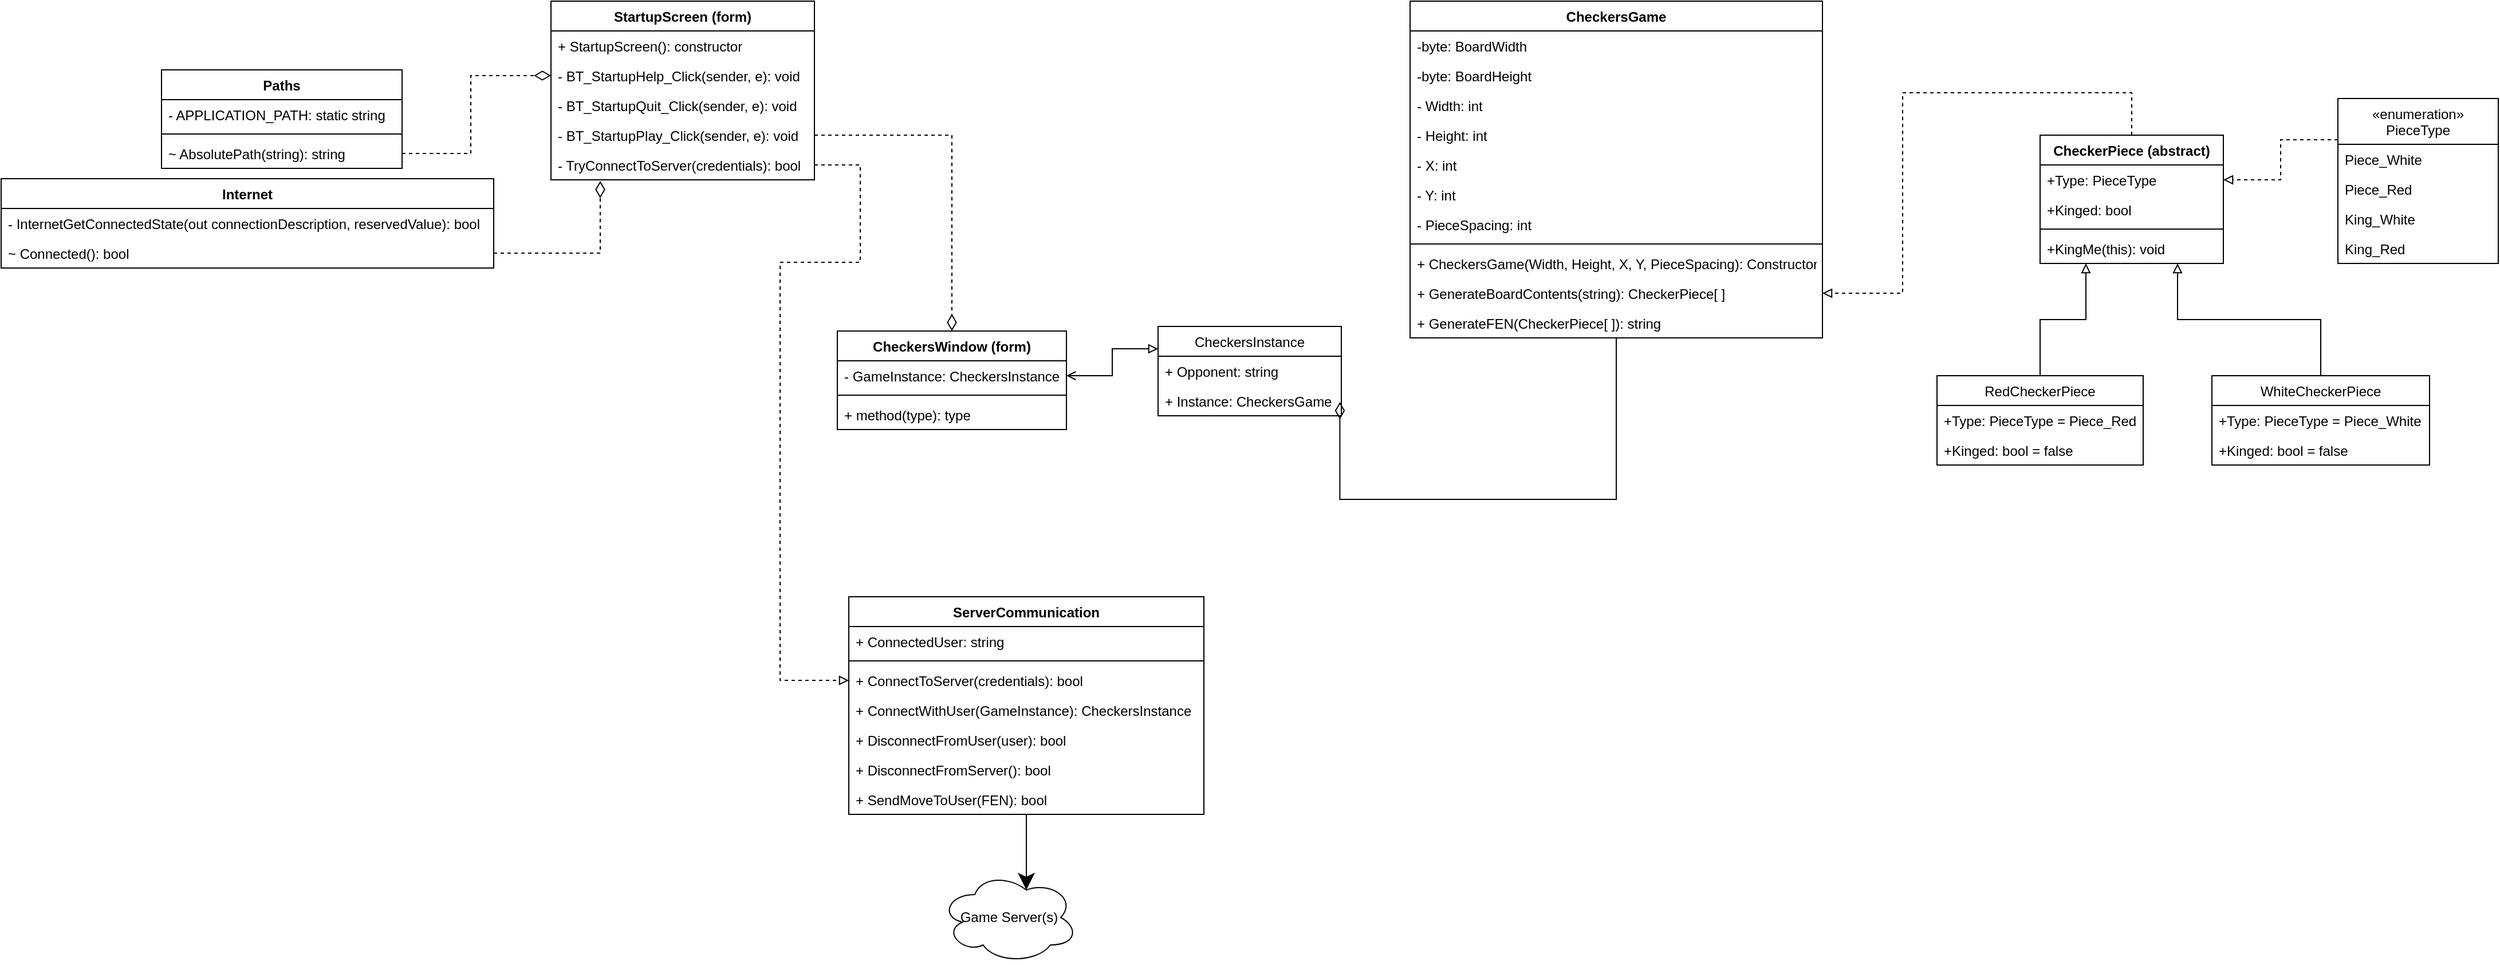 <mxfile version="16.6.1" type="device"><diagram id="C5RBs43oDa-KdzZeNtuy" name="Page-1"><mxGraphModel dx="2324" dy="1971" grid="1" gridSize="10" guides="1" tooltips="1" connect="1" arrows="1" fold="1" page="1" pageScale="1" pageWidth="827" pageHeight="1169" math="0" shadow="0"><root><mxCell id="WIyWlLk6GJQsqaUBKTNV-0"/><mxCell id="WIyWlLk6GJQsqaUBKTNV-1" parent="WIyWlLk6GJQsqaUBKTNV-0"/><mxCell id="5TLwTlq9-HVgNU7Yz4sA-12" style="edgeStyle=orthogonalEdgeStyle;rounded=0;orthogonalLoop=1;jettySize=auto;html=1;exitX=0.25;exitY=1;exitDx=0;exitDy=0;entryX=0.5;entryY=0;entryDx=0;entryDy=0;startArrow=block;startFill=0;endArrow=none;endFill=0;" edge="1" parent="WIyWlLk6GJQsqaUBKTNV-1" source="5TLwTlq9-HVgNU7Yz4sA-21" target="5TLwTlq9-HVgNU7Yz4sA-8"><mxGeometry relative="1" as="geometry"><mxPoint x="1125" y="179" as="sourcePoint"/></mxGeometry></mxCell><mxCell id="5TLwTlq9-HVgNU7Yz4sA-13" style="edgeStyle=orthogonalEdgeStyle;rounded=0;orthogonalLoop=1;jettySize=auto;html=1;exitX=0.75;exitY=1;exitDx=0;exitDy=0;entryX=0.5;entryY=0;entryDx=0;entryDy=0;startArrow=block;startFill=0;endArrow=none;endFill=0;" edge="1" parent="WIyWlLk6GJQsqaUBKTNV-1" source="5TLwTlq9-HVgNU7Yz4sA-21" target="5TLwTlq9-HVgNU7Yz4sA-4"><mxGeometry relative="1" as="geometry"><mxPoint x="1195" y="179" as="sourcePoint"/></mxGeometry></mxCell><mxCell id="5TLwTlq9-HVgNU7Yz4sA-4" value="WhiteCheckerPiece" style="swimlane;fontStyle=0;childLayout=stackLayout;horizontal=1;startSize=26;fillColor=none;horizontalStack=0;resizeParent=1;resizeParentMax=0;resizeLast=0;collapsible=1;marginBottom=0;" vertex="1" parent="WIyWlLk6GJQsqaUBKTNV-1"><mxGeometry x="1230" y="287" width="190" height="78" as="geometry"/></mxCell><mxCell id="5TLwTlq9-HVgNU7Yz4sA-5" value="+Type: PieceType = Piece_White" style="text;strokeColor=none;fillColor=none;align=left;verticalAlign=top;spacingLeft=4;spacingRight=4;overflow=hidden;rotatable=0;points=[[0,0.5],[1,0.5]];portConstraint=eastwest;" vertex="1" parent="5TLwTlq9-HVgNU7Yz4sA-4"><mxGeometry y="26" width="190" height="26" as="geometry"/></mxCell><mxCell id="5TLwTlq9-HVgNU7Yz4sA-6" value="+Kinged: bool = false" style="text;strokeColor=none;fillColor=none;align=left;verticalAlign=top;spacingLeft=4;spacingRight=4;overflow=hidden;rotatable=0;points=[[0,0.5],[1,0.5]];portConstraint=eastwest;" vertex="1" parent="5TLwTlq9-HVgNU7Yz4sA-4"><mxGeometry y="52" width="190" height="26" as="geometry"/></mxCell><mxCell id="5TLwTlq9-HVgNU7Yz4sA-8" value="RedCheckerPiece" style="swimlane;fontStyle=0;childLayout=stackLayout;horizontal=1;startSize=26;fillColor=none;horizontalStack=0;resizeParent=1;resizeParentMax=0;resizeLast=0;collapsible=1;marginBottom=0;" vertex="1" parent="WIyWlLk6GJQsqaUBKTNV-1"><mxGeometry x="990" y="287" width="180" height="78" as="geometry"/></mxCell><mxCell id="5TLwTlq9-HVgNU7Yz4sA-9" value="+Type: PieceType = Piece_Red" style="text;strokeColor=none;fillColor=none;align=left;verticalAlign=top;spacingLeft=4;spacingRight=4;overflow=hidden;rotatable=0;points=[[0,0.5],[1,0.5]];portConstraint=eastwest;" vertex="1" parent="5TLwTlq9-HVgNU7Yz4sA-8"><mxGeometry y="26" width="180" height="26" as="geometry"/></mxCell><mxCell id="5TLwTlq9-HVgNU7Yz4sA-10" value="+Kinged: bool = false" style="text;strokeColor=none;fillColor=none;align=left;verticalAlign=top;spacingLeft=4;spacingRight=4;overflow=hidden;rotatable=0;points=[[0,0.5],[1,0.5]];portConstraint=eastwest;" vertex="1" parent="5TLwTlq9-HVgNU7Yz4sA-8"><mxGeometry y="52" width="180" height="26" as="geometry"/></mxCell><mxCell id="5TLwTlq9-HVgNU7Yz4sA-25" style="edgeStyle=orthogonalEdgeStyle;rounded=0;orthogonalLoop=1;jettySize=auto;html=1;exitX=0;exitY=0.25;exitDx=0;exitDy=0;entryX=1;entryY=0.5;entryDx=0;entryDy=0;dashed=1;endArrow=block;endFill=0;" edge="1" parent="WIyWlLk6GJQsqaUBKTNV-1" source="5TLwTlq9-HVgNU7Yz4sA-16" target="5TLwTlq9-HVgNU7Yz4sA-1"><mxGeometry relative="1" as="geometry"/></mxCell><mxCell id="5TLwTlq9-HVgNU7Yz4sA-16" value="«enumeration»&#10;PieceType" style="swimlane;fontStyle=0;childLayout=stackLayout;horizontal=1;startSize=40;fillColor=none;horizontalStack=0;resizeParent=1;resizeParentMax=0;resizeLast=0;collapsible=1;marginBottom=0;" vertex="1" parent="WIyWlLk6GJQsqaUBKTNV-1"><mxGeometry x="1340" y="45" width="140" height="144" as="geometry"/></mxCell><mxCell id="5TLwTlq9-HVgNU7Yz4sA-17" value="Piece_White" style="text;strokeColor=none;fillColor=none;align=left;verticalAlign=top;spacingLeft=4;spacingRight=4;overflow=hidden;rotatable=0;points=[[0,0.5],[1,0.5]];portConstraint=eastwest;" vertex="1" parent="5TLwTlq9-HVgNU7Yz4sA-16"><mxGeometry y="40" width="140" height="26" as="geometry"/></mxCell><mxCell id="5TLwTlq9-HVgNU7Yz4sA-18" value="Piece_Red" style="text;strokeColor=none;fillColor=none;align=left;verticalAlign=top;spacingLeft=4;spacingRight=4;overflow=hidden;rotatable=0;points=[[0,0.5],[1,0.5]];portConstraint=eastwest;" vertex="1" parent="5TLwTlq9-HVgNU7Yz4sA-16"><mxGeometry y="66" width="140" height="26" as="geometry"/></mxCell><mxCell id="5TLwTlq9-HVgNU7Yz4sA-19" value="King_White" style="text;strokeColor=none;fillColor=none;align=left;verticalAlign=top;spacingLeft=4;spacingRight=4;overflow=hidden;rotatable=0;points=[[0,0.5],[1,0.5]];portConstraint=eastwest;" vertex="1" parent="5TLwTlq9-HVgNU7Yz4sA-16"><mxGeometry y="92" width="140" height="26" as="geometry"/></mxCell><mxCell id="5TLwTlq9-HVgNU7Yz4sA-20" value="King_Red" style="text;strokeColor=none;fillColor=none;align=left;verticalAlign=top;spacingLeft=4;spacingRight=4;overflow=hidden;rotatable=0;points=[[0,0.5],[1,0.5]];portConstraint=eastwest;" vertex="1" parent="5TLwTlq9-HVgNU7Yz4sA-16"><mxGeometry y="118" width="140" height="26" as="geometry"/></mxCell><mxCell id="5TLwTlq9-HVgNU7Yz4sA-32" style="edgeStyle=orthogonalEdgeStyle;rounded=0;orthogonalLoop=1;jettySize=auto;html=1;exitX=0.5;exitY=0;exitDx=0;exitDy=0;entryX=1;entryY=0.5;entryDx=0;entryDy=0;dashed=1;endArrow=block;endFill=0;" edge="1" parent="WIyWlLk6GJQsqaUBKTNV-1" source="5TLwTlq9-HVgNU7Yz4sA-21" target="5TLwTlq9-HVgNU7Yz4sA-29"><mxGeometry relative="1" as="geometry"><Array as="points"><mxPoint x="1160" y="40"/><mxPoint x="960" y="40"/><mxPoint x="960" y="215"/></Array></mxGeometry></mxCell><mxCell id="5TLwTlq9-HVgNU7Yz4sA-21" value="CheckerPiece (abstract)" style="swimlane;fontStyle=1;align=center;verticalAlign=top;childLayout=stackLayout;horizontal=1;startSize=26;horizontalStack=0;resizeParent=1;resizeParentMax=0;resizeLast=0;collapsible=1;marginBottom=0;" vertex="1" parent="WIyWlLk6GJQsqaUBKTNV-1"><mxGeometry x="1080" y="77" width="160" height="112" as="geometry"><mxRectangle x="120" y="38" width="110" height="26" as="alternateBounds"/></mxGeometry></mxCell><mxCell id="5TLwTlq9-HVgNU7Yz4sA-1" value="+Type: PieceType" style="text;strokeColor=none;fillColor=none;align=left;verticalAlign=top;spacingLeft=4;spacingRight=4;overflow=hidden;rotatable=0;points=[[0,0.5],[1,0.5]];portConstraint=eastwest;" vertex="1" parent="5TLwTlq9-HVgNU7Yz4sA-21"><mxGeometry y="26" width="160" height="26" as="geometry"/></mxCell><mxCell id="5TLwTlq9-HVgNU7Yz4sA-2" value="+Kinged: bool" style="text;strokeColor=none;fillColor=none;align=left;verticalAlign=top;spacingLeft=4;spacingRight=4;overflow=hidden;rotatable=0;points=[[0,0.5],[1,0.5]];portConstraint=eastwest;" vertex="1" parent="5TLwTlq9-HVgNU7Yz4sA-21"><mxGeometry y="52" width="160" height="26" as="geometry"/></mxCell><mxCell id="5TLwTlq9-HVgNU7Yz4sA-23" value="" style="line;strokeWidth=1;fillColor=none;align=left;verticalAlign=middle;spacingTop=-1;spacingLeft=3;spacingRight=3;rotatable=0;labelPosition=right;points=[];portConstraint=eastwest;" vertex="1" parent="5TLwTlq9-HVgNU7Yz4sA-21"><mxGeometry y="78" width="160" height="8" as="geometry"/></mxCell><mxCell id="5TLwTlq9-HVgNU7Yz4sA-24" value="+KingMe(this): void" style="text;strokeColor=none;fillColor=none;align=left;verticalAlign=top;spacingLeft=4;spacingRight=4;overflow=hidden;rotatable=0;points=[[0,0.5],[1,0.5]];portConstraint=eastwest;" vertex="1" parent="5TLwTlq9-HVgNU7Yz4sA-21"><mxGeometry y="86" width="160" height="26" as="geometry"/></mxCell><mxCell id="5TLwTlq9-HVgNU7Yz4sA-83" style="edgeStyle=orthogonalEdgeStyle;rounded=0;orthogonalLoop=1;jettySize=auto;html=1;exitX=0.5;exitY=1;exitDx=0;exitDy=0;endArrow=diamondThin;endFill=0;entryX=0.992;entryY=0.538;entryDx=0;entryDy=0;entryPerimeter=0;strokeWidth=1;endSize=12;" edge="1" parent="WIyWlLk6GJQsqaUBKTNV-1" source="5TLwTlq9-HVgNU7Yz4sA-26" target="5TLwTlq9-HVgNU7Yz4sA-53"><mxGeometry relative="1" as="geometry"><mxPoint x="630" y="394" as="targetPoint"/><Array as="points"><mxPoint x="710" y="395"/></Array></mxGeometry></mxCell><mxCell id="5TLwTlq9-HVgNU7Yz4sA-26" value="CheckersGame" style="swimlane;fontStyle=1;align=center;verticalAlign=top;childLayout=stackLayout;horizontal=1;startSize=26;horizontalStack=0;resizeParent=1;resizeParentMax=0;resizeLast=0;collapsible=1;marginBottom=0;" vertex="1" parent="WIyWlLk6GJQsqaUBKTNV-1"><mxGeometry x="530" y="-40" width="360" height="294" as="geometry"><mxRectangle x="530" y="138" width="120" height="26" as="alternateBounds"/></mxGeometry></mxCell><mxCell id="5TLwTlq9-HVgNU7Yz4sA-27" value="-byte: BoardWidth" style="text;strokeColor=none;fillColor=none;align=left;verticalAlign=top;spacingLeft=4;spacingRight=4;overflow=hidden;rotatable=0;points=[[0,0.5],[1,0.5]];portConstraint=eastwest;" vertex="1" parent="5TLwTlq9-HVgNU7Yz4sA-26"><mxGeometry y="26" width="360" height="26" as="geometry"/></mxCell><mxCell id="5TLwTlq9-HVgNU7Yz4sA-30" value="-byte: BoardHeight" style="text;strokeColor=none;fillColor=none;align=left;verticalAlign=top;spacingLeft=4;spacingRight=4;overflow=hidden;rotatable=0;points=[[0,0.5],[1,0.5]];portConstraint=eastwest;" vertex="1" parent="5TLwTlq9-HVgNU7Yz4sA-26"><mxGeometry y="52" width="360" height="26" as="geometry"/></mxCell><mxCell id="5TLwTlq9-HVgNU7Yz4sA-75" value="- Width: int" style="text;strokeColor=none;fillColor=none;align=left;verticalAlign=top;spacingLeft=4;spacingRight=4;overflow=hidden;rotatable=0;points=[[0,0.5],[1,0.5]];portConstraint=eastwest;" vertex="1" parent="5TLwTlq9-HVgNU7Yz4sA-26"><mxGeometry y="78" width="360" height="26" as="geometry"/></mxCell><mxCell id="5TLwTlq9-HVgNU7Yz4sA-76" value="- Height: int" style="text;strokeColor=none;fillColor=none;align=left;verticalAlign=top;spacingLeft=4;spacingRight=4;overflow=hidden;rotatable=0;points=[[0,0.5],[1,0.5]];portConstraint=eastwest;" vertex="1" parent="5TLwTlq9-HVgNU7Yz4sA-26"><mxGeometry y="104" width="360" height="26" as="geometry"/></mxCell><mxCell id="5TLwTlq9-HVgNU7Yz4sA-80" value="- X: int" style="text;strokeColor=none;fillColor=none;align=left;verticalAlign=top;spacingLeft=4;spacingRight=4;overflow=hidden;rotatable=0;points=[[0,0.5],[1,0.5]];portConstraint=eastwest;" vertex="1" parent="5TLwTlq9-HVgNU7Yz4sA-26"><mxGeometry y="130" width="360" height="26" as="geometry"/></mxCell><mxCell id="5TLwTlq9-HVgNU7Yz4sA-82" value="- Y: int" style="text;strokeColor=none;fillColor=none;align=left;verticalAlign=top;spacingLeft=4;spacingRight=4;overflow=hidden;rotatable=0;points=[[0,0.5],[1,0.5]];portConstraint=eastwest;" vertex="1" parent="5TLwTlq9-HVgNU7Yz4sA-26"><mxGeometry y="156" width="360" height="26" as="geometry"/></mxCell><mxCell id="5TLwTlq9-HVgNU7Yz4sA-81" value="- PieceSpacing: int" style="text;strokeColor=none;fillColor=none;align=left;verticalAlign=top;spacingLeft=4;spacingRight=4;overflow=hidden;rotatable=0;points=[[0,0.5],[1,0.5]];portConstraint=eastwest;" vertex="1" parent="5TLwTlq9-HVgNU7Yz4sA-26"><mxGeometry y="182" width="360" height="26" as="geometry"/></mxCell><mxCell id="5TLwTlq9-HVgNU7Yz4sA-28" value="" style="line;strokeWidth=1;fillColor=none;align=left;verticalAlign=middle;spacingTop=-1;spacingLeft=3;spacingRight=3;rotatable=0;labelPosition=right;points=[];portConstraint=eastwest;" vertex="1" parent="5TLwTlq9-HVgNU7Yz4sA-26"><mxGeometry y="208" width="360" height="8" as="geometry"/></mxCell><mxCell id="5TLwTlq9-HVgNU7Yz4sA-74" value="+ CheckersGame(Width, Height, X, Y, PieceSpacing): Constructor" style="text;strokeColor=none;fillColor=none;align=left;verticalAlign=top;spacingLeft=4;spacingRight=4;overflow=hidden;rotatable=0;points=[[0,0.5],[1,0.5]];portConstraint=eastwest;" vertex="1" parent="5TLwTlq9-HVgNU7Yz4sA-26"><mxGeometry y="216" width="360" height="26" as="geometry"/></mxCell><mxCell id="5TLwTlq9-HVgNU7Yz4sA-29" value="+ GenerateBoardContents(string): CheckerPiece[ ]" style="text;strokeColor=none;fillColor=none;align=left;verticalAlign=top;spacingLeft=4;spacingRight=4;overflow=hidden;rotatable=0;points=[[0,0.5],[1,0.5]];portConstraint=eastwest;" vertex="1" parent="5TLwTlq9-HVgNU7Yz4sA-26"><mxGeometry y="242" width="360" height="26" as="geometry"/></mxCell><mxCell id="5TLwTlq9-HVgNU7Yz4sA-33" value="+ GenerateFEN(CheckerPiece[ ]): string" style="text;strokeColor=none;fillColor=none;align=left;verticalAlign=top;spacingLeft=4;spacingRight=4;overflow=hidden;rotatable=0;points=[[0,0.5],[1,0.5]];portConstraint=eastwest;" vertex="1" parent="5TLwTlq9-HVgNU7Yz4sA-26"><mxGeometry y="268" width="360" height="26" as="geometry"/></mxCell><mxCell id="5TLwTlq9-HVgNU7Yz4sA-94" style="edgeStyle=orthogonalEdgeStyle;rounded=0;orthogonalLoop=1;jettySize=auto;html=1;exitX=0.5;exitY=1;exitDx=0;exitDy=0;entryX=0.625;entryY=0.2;entryDx=0;entryDy=0;entryPerimeter=0;startArrow=none;startFill=0;endArrow=classic;endFill=1;endSize=12;strokeWidth=1;" edge="1" parent="WIyWlLk6GJQsqaUBKTNV-1" source="5TLwTlq9-HVgNU7Yz4sA-34" target="5TLwTlq9-HVgNU7Yz4sA-38"><mxGeometry relative="1" as="geometry"/></mxCell><mxCell id="5TLwTlq9-HVgNU7Yz4sA-34" value="ServerCommunication" style="swimlane;fontStyle=1;align=center;verticalAlign=top;childLayout=stackLayout;horizontal=1;startSize=26;horizontalStack=0;resizeParent=1;resizeParentMax=0;resizeLast=0;collapsible=1;marginBottom=0;" vertex="1" parent="WIyWlLk6GJQsqaUBKTNV-1"><mxGeometry x="40" y="480" width="310" height="190" as="geometry"><mxRectangle x="40" y="480" width="160" height="26" as="alternateBounds"/></mxGeometry></mxCell><mxCell id="5TLwTlq9-HVgNU7Yz4sA-35" value="+ ConnectedUser: string" style="text;strokeColor=none;fillColor=none;align=left;verticalAlign=top;spacingLeft=4;spacingRight=4;overflow=hidden;rotatable=0;points=[[0,0.5],[1,0.5]];portConstraint=eastwest;" vertex="1" parent="5TLwTlq9-HVgNU7Yz4sA-34"><mxGeometry y="26" width="310" height="26" as="geometry"/></mxCell><mxCell id="5TLwTlq9-HVgNU7Yz4sA-36" value="" style="line;strokeWidth=1;fillColor=none;align=left;verticalAlign=middle;spacingTop=-1;spacingLeft=3;spacingRight=3;rotatable=0;labelPosition=right;points=[];portConstraint=eastwest;" vertex="1" parent="5TLwTlq9-HVgNU7Yz4sA-34"><mxGeometry y="52" width="310" height="8" as="geometry"/></mxCell><mxCell id="5TLwTlq9-HVgNU7Yz4sA-37" value="+ ConnectToServer(credentials): bool" style="text;strokeColor=none;fillColor=none;align=left;verticalAlign=top;spacingLeft=4;spacingRight=4;overflow=hidden;rotatable=0;points=[[0,0.5],[1,0.5]];portConstraint=eastwest;" vertex="1" parent="5TLwTlq9-HVgNU7Yz4sA-34"><mxGeometry y="60" width="310" height="26" as="geometry"/></mxCell><mxCell id="5TLwTlq9-HVgNU7Yz4sA-39" value="+ ConnectWithUser(GameInstance): CheckersInstance" style="text;strokeColor=none;fillColor=none;align=left;verticalAlign=top;spacingLeft=4;spacingRight=4;overflow=hidden;rotatable=0;points=[[0,0.5],[1,0.5]];portConstraint=eastwest;" vertex="1" parent="5TLwTlq9-HVgNU7Yz4sA-34"><mxGeometry y="86" width="310" height="26" as="geometry"/></mxCell><mxCell id="5TLwTlq9-HVgNU7Yz4sA-40" value="+ DisconnectFromUser(user): bool" style="text;strokeColor=none;fillColor=none;align=left;verticalAlign=top;spacingLeft=4;spacingRight=4;overflow=hidden;rotatable=0;points=[[0,0.5],[1,0.5]];portConstraint=eastwest;" vertex="1" parent="5TLwTlq9-HVgNU7Yz4sA-34"><mxGeometry y="112" width="310" height="26" as="geometry"/></mxCell><mxCell id="5TLwTlq9-HVgNU7Yz4sA-41" value="+ DisconnectFromServer(): bool" style="text;strokeColor=none;fillColor=none;align=left;verticalAlign=top;spacingLeft=4;spacingRight=4;overflow=hidden;rotatable=0;points=[[0,0.5],[1,0.5]];portConstraint=eastwest;" vertex="1" parent="5TLwTlq9-HVgNU7Yz4sA-34"><mxGeometry y="138" width="310" height="26" as="geometry"/></mxCell><mxCell id="5TLwTlq9-HVgNU7Yz4sA-50" value="+ SendMoveToUser(FEN): bool" style="text;strokeColor=none;fillColor=none;align=left;verticalAlign=top;spacingLeft=4;spacingRight=4;overflow=hidden;rotatable=0;points=[[0,0.5],[1,0.5]];portConstraint=eastwest;" vertex="1" parent="5TLwTlq9-HVgNU7Yz4sA-34"><mxGeometry y="164" width="310" height="26" as="geometry"/></mxCell><mxCell id="5TLwTlq9-HVgNU7Yz4sA-38" value="Game Server(s)" style="ellipse;shape=cloud;whiteSpace=wrap;html=1;" vertex="1" parent="WIyWlLk6GJQsqaUBKTNV-1"><mxGeometry x="120" y="720" width="120" height="80" as="geometry"/></mxCell><mxCell id="5TLwTlq9-HVgNU7Yz4sA-42" value="CheckersWindow (form)" style="swimlane;fontStyle=1;align=center;verticalAlign=top;childLayout=stackLayout;horizontal=1;startSize=26;horizontalStack=0;resizeParent=1;resizeParentMax=0;resizeLast=0;collapsible=1;marginBottom=0;" vertex="1" parent="WIyWlLk6GJQsqaUBKTNV-1"><mxGeometry x="30" y="248" width="200" height="86" as="geometry"/></mxCell><mxCell id="5TLwTlq9-HVgNU7Yz4sA-43" value="- GameInstance: CheckersInstance" style="text;strokeColor=none;fillColor=none;align=left;verticalAlign=top;spacingLeft=4;spacingRight=4;overflow=hidden;rotatable=0;points=[[0,0.5],[1,0.5]];portConstraint=eastwest;" vertex="1" parent="5TLwTlq9-HVgNU7Yz4sA-42"><mxGeometry y="26" width="200" height="26" as="geometry"/></mxCell><mxCell id="5TLwTlq9-HVgNU7Yz4sA-44" value="" style="line;strokeWidth=1;fillColor=none;align=left;verticalAlign=middle;spacingTop=-1;spacingLeft=3;spacingRight=3;rotatable=0;labelPosition=right;points=[];portConstraint=eastwest;" vertex="1" parent="5TLwTlq9-HVgNU7Yz4sA-42"><mxGeometry y="52" width="200" height="8" as="geometry"/></mxCell><mxCell id="5TLwTlq9-HVgNU7Yz4sA-45" value="+ method(type): type" style="text;strokeColor=none;fillColor=none;align=left;verticalAlign=top;spacingLeft=4;spacingRight=4;overflow=hidden;rotatable=0;points=[[0,0.5],[1,0.5]];portConstraint=eastwest;" vertex="1" parent="5TLwTlq9-HVgNU7Yz4sA-42"><mxGeometry y="60" width="200" height="26" as="geometry"/></mxCell><mxCell id="5TLwTlq9-HVgNU7Yz4sA-46" value="StartupScreen (form)" style="swimlane;fontStyle=1;align=center;verticalAlign=top;childLayout=stackLayout;horizontal=1;startSize=26;horizontalStack=0;resizeParent=1;resizeParentMax=0;resizeLast=0;collapsible=1;marginBottom=0;" vertex="1" parent="WIyWlLk6GJQsqaUBKTNV-1"><mxGeometry x="-220" y="-40" width="230" height="156" as="geometry"/></mxCell><mxCell id="5TLwTlq9-HVgNU7Yz4sA-55" value="+ StartupScreen(): constructor" style="text;strokeColor=none;fillColor=none;align=left;verticalAlign=top;spacingLeft=4;spacingRight=4;overflow=hidden;rotatable=0;points=[[0,0.5],[1,0.5]];portConstraint=eastwest;" vertex="1" parent="5TLwTlq9-HVgNU7Yz4sA-46"><mxGeometry y="26" width="230" height="26" as="geometry"/></mxCell><mxCell id="5TLwTlq9-HVgNU7Yz4sA-47" value="- BT_StartupHelp_Click(sender, e): void" style="text;strokeColor=none;fillColor=none;align=left;verticalAlign=top;spacingLeft=4;spacingRight=4;overflow=hidden;rotatable=0;points=[[0,0.5],[1,0.5]];portConstraint=eastwest;" vertex="1" parent="5TLwTlq9-HVgNU7Yz4sA-46"><mxGeometry y="52" width="230" height="26" as="geometry"/></mxCell><mxCell id="5TLwTlq9-HVgNU7Yz4sA-56" value="- BT_StartupQuit_Click(sender, e): void" style="text;strokeColor=none;fillColor=none;align=left;verticalAlign=top;spacingLeft=4;spacingRight=4;overflow=hidden;rotatable=0;points=[[0,0.5],[1,0.5]];portConstraint=eastwest;" vertex="1" parent="5TLwTlq9-HVgNU7Yz4sA-46"><mxGeometry y="78" width="230" height="26" as="geometry"/></mxCell><mxCell id="5TLwTlq9-HVgNU7Yz4sA-57" value="- BT_StartupPlay_Click(sender, e): void" style="text;strokeColor=none;fillColor=none;align=left;verticalAlign=top;spacingLeft=4;spacingRight=4;overflow=hidden;rotatable=0;points=[[0,0.5],[1,0.5]];portConstraint=eastwest;" vertex="1" parent="5TLwTlq9-HVgNU7Yz4sA-46"><mxGeometry y="104" width="230" height="26" as="geometry"/></mxCell><mxCell id="5TLwTlq9-HVgNU7Yz4sA-49" value="- TryConnectToServer(credentials): bool" style="text;strokeColor=none;fillColor=none;align=left;verticalAlign=top;spacingLeft=4;spacingRight=4;overflow=hidden;rotatable=0;points=[[0,0.5],[1,0.5]];portConstraint=eastwest;" vertex="1" parent="5TLwTlq9-HVgNU7Yz4sA-46"><mxGeometry y="130" width="230" height="26" as="geometry"/></mxCell><mxCell id="5TLwTlq9-HVgNU7Yz4sA-86" style="edgeStyle=orthogonalEdgeStyle;rounded=0;orthogonalLoop=1;jettySize=auto;html=1;exitX=0;exitY=0.25;exitDx=0;exitDy=0;entryX=1;entryY=0.5;entryDx=0;entryDy=0;startArrow=block;startFill=0;endArrow=open;endFill=0;endSize=6;strokeWidth=1;" edge="1" parent="WIyWlLk6GJQsqaUBKTNV-1" source="5TLwTlq9-HVgNU7Yz4sA-51" target="5TLwTlq9-HVgNU7Yz4sA-43"><mxGeometry relative="1" as="geometry"><Array as="points"><mxPoint x="270" y="264"/><mxPoint x="270" y="287"/></Array></mxGeometry></mxCell><mxCell id="5TLwTlq9-HVgNU7Yz4sA-51" value="CheckersInstance" style="swimlane;fontStyle=0;childLayout=stackLayout;horizontal=1;startSize=26;fillColor=none;horizontalStack=0;resizeParent=1;resizeParentMax=0;resizeLast=0;collapsible=1;marginBottom=0;" vertex="1" parent="WIyWlLk6GJQsqaUBKTNV-1"><mxGeometry x="310" y="244" width="160" height="78" as="geometry"/></mxCell><mxCell id="5TLwTlq9-HVgNU7Yz4sA-52" value="+ Opponent: string" style="text;strokeColor=none;fillColor=none;align=left;verticalAlign=top;spacingLeft=4;spacingRight=4;overflow=hidden;rotatable=0;points=[[0,0.5],[1,0.5]];portConstraint=eastwest;" vertex="1" parent="5TLwTlq9-HVgNU7Yz4sA-51"><mxGeometry y="26" width="160" height="26" as="geometry"/></mxCell><mxCell id="5TLwTlq9-HVgNU7Yz4sA-53" value="+ Instance: CheckersGame" style="text;strokeColor=none;fillColor=none;align=left;verticalAlign=top;spacingLeft=4;spacingRight=4;overflow=hidden;rotatable=0;points=[[0,0.5],[1,0.5]];portConstraint=eastwest;" vertex="1" parent="5TLwTlq9-HVgNU7Yz4sA-51"><mxGeometry y="52" width="160" height="26" as="geometry"/></mxCell><mxCell id="5TLwTlq9-HVgNU7Yz4sA-66" value="Paths" style="swimlane;fontStyle=1;align=center;verticalAlign=top;childLayout=stackLayout;horizontal=1;startSize=26;horizontalStack=0;resizeParent=1;resizeParentMax=0;resizeLast=0;collapsible=1;marginBottom=0;" vertex="1" parent="WIyWlLk6GJQsqaUBKTNV-1"><mxGeometry x="-560" y="20" width="210" height="86" as="geometry"/></mxCell><mxCell id="5TLwTlq9-HVgNU7Yz4sA-67" value="- APPLICATION_PATH: static string" style="text;strokeColor=none;fillColor=none;align=left;verticalAlign=top;spacingLeft=4;spacingRight=4;overflow=hidden;rotatable=0;points=[[0,0.5],[1,0.5]];portConstraint=eastwest;" vertex="1" parent="5TLwTlq9-HVgNU7Yz4sA-66"><mxGeometry y="26" width="210" height="26" as="geometry"/></mxCell><mxCell id="5TLwTlq9-HVgNU7Yz4sA-68" value="" style="line;strokeWidth=1;fillColor=none;align=left;verticalAlign=middle;spacingTop=-1;spacingLeft=3;spacingRight=3;rotatable=0;labelPosition=right;points=[];portConstraint=eastwest;" vertex="1" parent="5TLwTlq9-HVgNU7Yz4sA-66"><mxGeometry y="52" width="210" height="8" as="geometry"/></mxCell><mxCell id="5TLwTlq9-HVgNU7Yz4sA-69" value="~ AbsolutePath(string): string" style="text;strokeColor=none;fillColor=none;align=left;verticalAlign=top;spacingLeft=4;spacingRight=4;overflow=hidden;rotatable=0;points=[[0,0.5],[1,0.5]];portConstraint=eastwest;" vertex="1" parent="5TLwTlq9-HVgNU7Yz4sA-66"><mxGeometry y="60" width="210" height="26" as="geometry"/></mxCell><mxCell id="5TLwTlq9-HVgNU7Yz4sA-70" value="Internet" style="swimlane;fontStyle=1;childLayout=stackLayout;horizontal=1;startSize=26;fillColor=none;horizontalStack=0;resizeParent=1;resizeParentMax=0;resizeLast=0;collapsible=1;marginBottom=0;" vertex="1" parent="WIyWlLk6GJQsqaUBKTNV-1"><mxGeometry x="-700" y="115" width="430" height="78" as="geometry"/></mxCell><mxCell id="5TLwTlq9-HVgNU7Yz4sA-71" value="- InternetGetConnectedState(out connectionDescription, reservedValue): bool" style="text;strokeColor=none;fillColor=none;align=left;verticalAlign=top;spacingLeft=4;spacingRight=4;overflow=hidden;rotatable=0;points=[[0,0.5],[1,0.5]];portConstraint=eastwest;" vertex="1" parent="5TLwTlq9-HVgNU7Yz4sA-70"><mxGeometry y="26" width="430" height="26" as="geometry"/></mxCell><mxCell id="5TLwTlq9-HVgNU7Yz4sA-72" value="~ Connected(): bool" style="text;strokeColor=none;fillColor=none;align=left;verticalAlign=top;spacingLeft=4;spacingRight=4;overflow=hidden;rotatable=0;points=[[0,0.5],[1,0.5]];portConstraint=eastwest;" vertex="1" parent="5TLwTlq9-HVgNU7Yz4sA-70"><mxGeometry y="52" width="430" height="26" as="geometry"/></mxCell><mxCell id="5TLwTlq9-HVgNU7Yz4sA-85" style="edgeStyle=orthogonalEdgeStyle;rounded=0;orthogonalLoop=1;jettySize=auto;html=1;exitX=1;exitY=0.5;exitDx=0;exitDy=0;entryX=0;entryY=0.5;entryDx=0;entryDy=0;dashed=1;endArrow=block;endFill=0;" edge="1" parent="WIyWlLk6GJQsqaUBKTNV-1" source="5TLwTlq9-HVgNU7Yz4sA-49" target="5TLwTlq9-HVgNU7Yz4sA-37"><mxGeometry relative="1" as="geometry"><Array as="points"><mxPoint x="50" y="103"/><mxPoint x="50" y="188"/><mxPoint x="-20" y="188"/><mxPoint x="-20" y="553"/></Array></mxGeometry></mxCell><mxCell id="5TLwTlq9-HVgNU7Yz4sA-89" style="edgeStyle=orthogonalEdgeStyle;rounded=0;orthogonalLoop=1;jettySize=auto;html=1;exitX=1;exitY=0.5;exitDx=0;exitDy=0;dashed=1;startArrow=none;startFill=0;endArrow=diamondThin;endFill=0;endSize=12;strokeWidth=1;entryX=0.187;entryY=1.038;entryDx=0;entryDy=0;entryPerimeter=0;" edge="1" parent="WIyWlLk6GJQsqaUBKTNV-1" source="5TLwTlq9-HVgNU7Yz4sA-72" target="5TLwTlq9-HVgNU7Yz4sA-49"><mxGeometry relative="1" as="geometry"><mxPoint x="-170" y="580" as="targetPoint"/></mxGeometry></mxCell><mxCell id="5TLwTlq9-HVgNU7Yz4sA-92" style="edgeStyle=orthogonalEdgeStyle;rounded=0;orthogonalLoop=1;jettySize=auto;html=1;exitX=1;exitY=0.5;exitDx=0;exitDy=0;entryX=0;entryY=0.5;entryDx=0;entryDy=0;dashed=1;startArrow=none;startFill=0;endArrow=diamondThin;endFill=0;endSize=12;strokeWidth=1;" edge="1" parent="WIyWlLk6GJQsqaUBKTNV-1" source="5TLwTlq9-HVgNU7Yz4sA-69" target="5TLwTlq9-HVgNU7Yz4sA-47"><mxGeometry relative="1" as="geometry"/></mxCell><mxCell id="5TLwTlq9-HVgNU7Yz4sA-93" style="edgeStyle=orthogonalEdgeStyle;rounded=0;orthogonalLoop=1;jettySize=auto;html=1;exitX=1;exitY=0.5;exitDx=0;exitDy=0;entryX=0.5;entryY=0;entryDx=0;entryDy=0;dashed=1;startArrow=none;startFill=0;endArrow=diamondThin;endFill=0;endSize=12;strokeWidth=1;" edge="1" parent="WIyWlLk6GJQsqaUBKTNV-1" source="5TLwTlq9-HVgNU7Yz4sA-57" target="5TLwTlq9-HVgNU7Yz4sA-42"><mxGeometry relative="1" as="geometry"/></mxCell></root></mxGraphModel></diagram></mxfile>